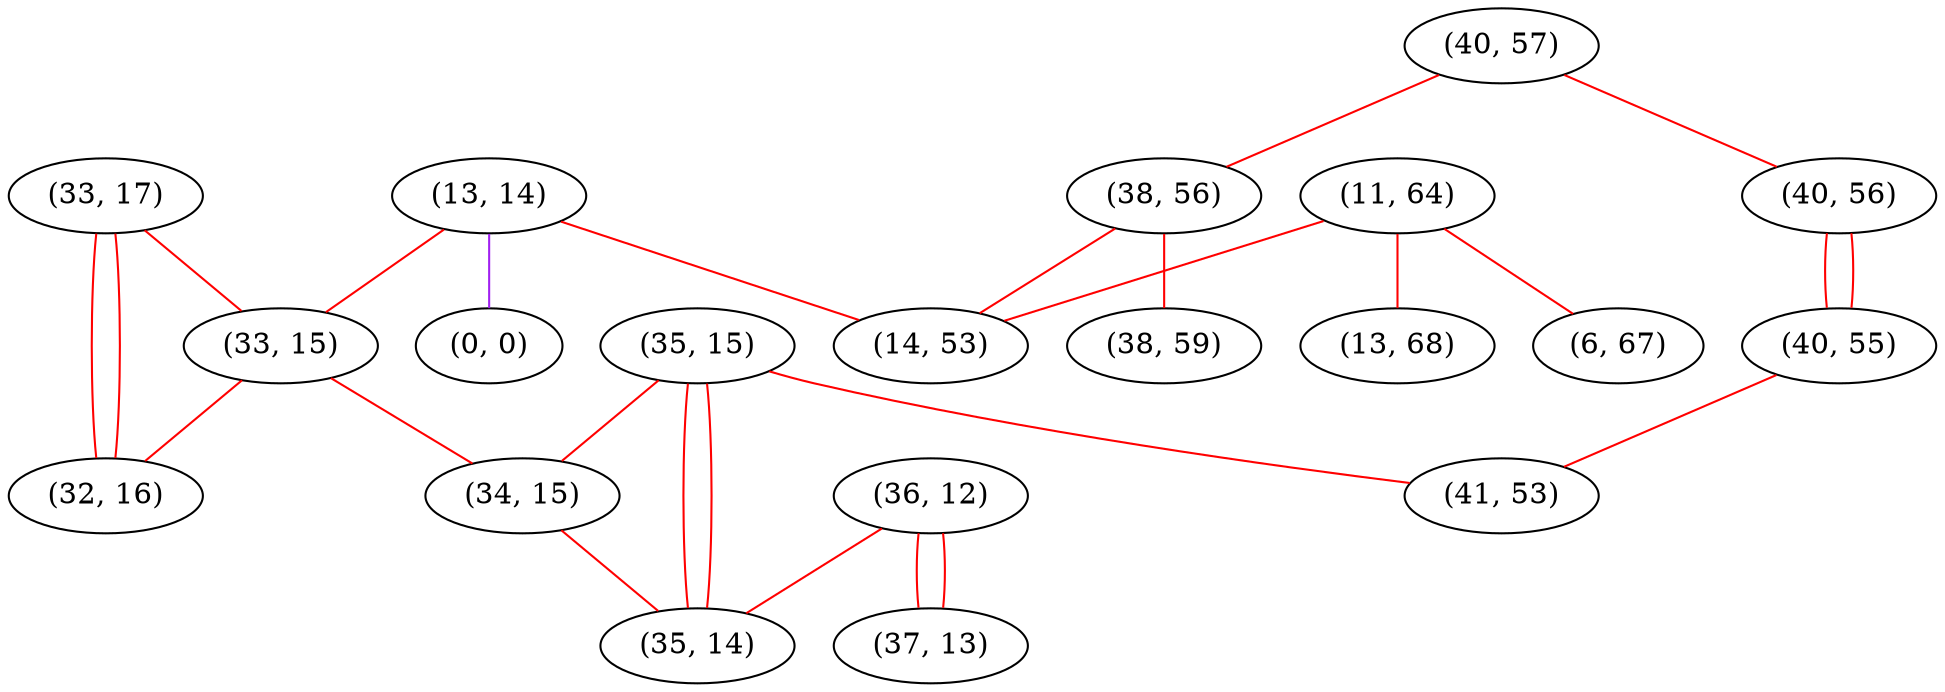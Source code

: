 graph "" {
"(40, 57)";
"(11, 64)";
"(40, 56)";
"(36, 12)";
"(40, 55)";
"(35, 15)";
"(13, 14)";
"(41, 53)";
"(13, 68)";
"(33, 17)";
"(0, 0)";
"(33, 15)";
"(6, 67)";
"(34, 15)";
"(32, 16)";
"(38, 56)";
"(14, 53)";
"(38, 59)";
"(37, 13)";
"(35, 14)";
"(40, 57)" -- "(40, 56)"  [color=red, key=0, weight=1];
"(40, 57)" -- "(38, 56)"  [color=red, key=0, weight=1];
"(11, 64)" -- "(6, 67)"  [color=red, key=0, weight=1];
"(11, 64)" -- "(13, 68)"  [color=red, key=0, weight=1];
"(11, 64)" -- "(14, 53)"  [color=red, key=0, weight=1];
"(40, 56)" -- "(40, 55)"  [color=red, key=0, weight=1];
"(40, 56)" -- "(40, 55)"  [color=red, key=1, weight=1];
"(36, 12)" -- "(37, 13)"  [color=red, key=0, weight=1];
"(36, 12)" -- "(37, 13)"  [color=red, key=1, weight=1];
"(36, 12)" -- "(35, 14)"  [color=red, key=0, weight=1];
"(40, 55)" -- "(41, 53)"  [color=red, key=0, weight=1];
"(35, 15)" -- "(34, 15)"  [color=red, key=0, weight=1];
"(35, 15)" -- "(41, 53)"  [color=red, key=0, weight=1];
"(35, 15)" -- "(35, 14)"  [color=red, key=0, weight=1];
"(35, 15)" -- "(35, 14)"  [color=red, key=1, weight=1];
"(13, 14)" -- "(0, 0)"  [color=purple, key=0, weight=4];
"(13, 14)" -- "(14, 53)"  [color=red, key=0, weight=1];
"(13, 14)" -- "(33, 15)"  [color=red, key=0, weight=1];
"(33, 17)" -- "(32, 16)"  [color=red, key=0, weight=1];
"(33, 17)" -- "(32, 16)"  [color=red, key=1, weight=1];
"(33, 17)" -- "(33, 15)"  [color=red, key=0, weight=1];
"(33, 15)" -- "(34, 15)"  [color=red, key=0, weight=1];
"(33, 15)" -- "(32, 16)"  [color=red, key=0, weight=1];
"(34, 15)" -- "(35, 14)"  [color=red, key=0, weight=1];
"(38, 56)" -- "(38, 59)"  [color=red, key=0, weight=1];
"(38, 56)" -- "(14, 53)"  [color=red, key=0, weight=1];
}
